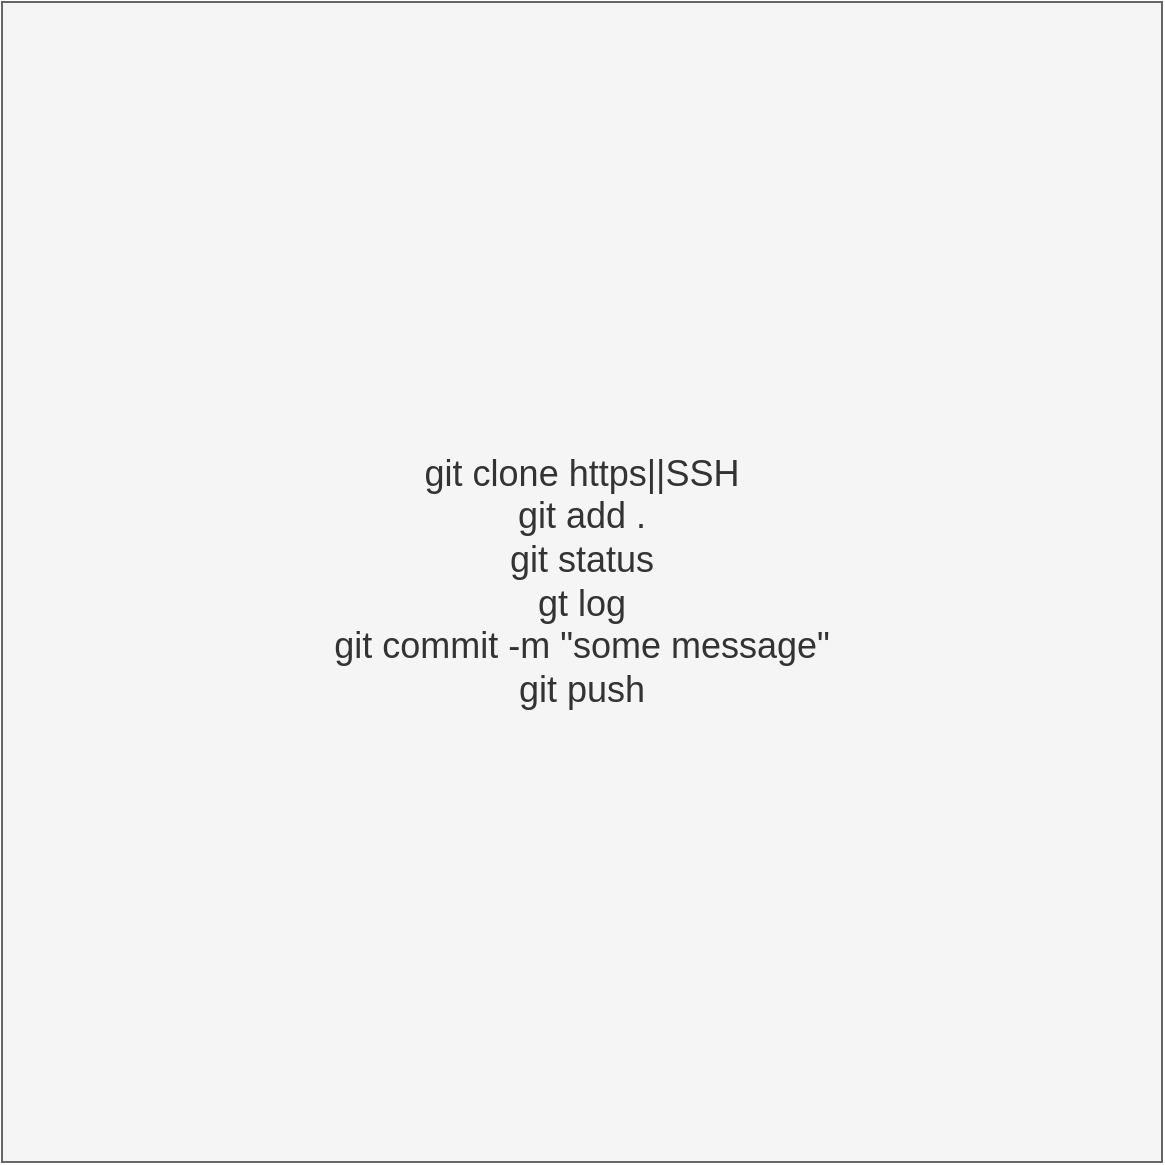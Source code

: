 <mxfile version="15.4.0" type="device" pages="3"><diagram id="cmzoCNwlkg0xdeo4kdxF" name="Page-1"><mxGraphModel dx="1106" dy="807" grid="1" gridSize="10" guides="1" tooltips="1" connect="1" arrows="1" fold="1" page="1" pageScale="1" pageWidth="827" pageHeight="1169" math="0" shadow="0"><root><mxCell id="0"/><mxCell id="1" parent="0"/><mxCell id="yM6l9yChsrKqvKjBxzxt-1" value="&lt;font style=&quot;font-size: 18px&quot;&gt;git clone https||SSH&lt;br&gt;git add .&lt;br&gt;git status&lt;br&gt;gt log&lt;br&gt;git commit -m &quot;some message&quot;&lt;br&gt;git push&lt;br&gt;&lt;/font&gt;" style="whiteSpace=wrap;html=1;aspect=fixed;fillColor=#f5f5f5;strokeColor=#666666;fontColor=#333333;" vertex="1" parent="1"><mxGeometry x="190" y="50" width="580" height="580" as="geometry"/></mxCell></root></mxGraphModel></diagram><diagram id="7DebRGQOLHaSsFaxLMS3" name="Page-2"><mxGraphModel dx="1106" dy="807" grid="1" gridSize="10" guides="1" tooltips="1" connect="1" arrows="1" fold="1" page="1" pageScale="1" pageWidth="827" pageHeight="1169" math="0" shadow="0"><root><mxCell id="WMGK1gAAIAVNHSo33uf0-0"/><mxCell id="WMGK1gAAIAVNHSo33uf0-1" parent="WMGK1gAAIAVNHSo33uf0-0"/><mxCell id="WMGK1gAAIAVNHSo33uf0-2" value="Generate SSH keys&lt;br&gt;&lt;pre style=&quot;margin-top: 0px ; padding: 12px ; border: 0px ; font-stretch: inherit ; line-height: 1.308 ; font-size: 13px ; vertical-align: baseline ; box-sizing: inherit ; width: auto ; max-height: 600px ; overflow: auto ; border-radius: 5px ; overflow-wrap: normal ; text-align: left&quot;&gt;&lt;code style=&quot;margin: 0px ; padding: 0px ; border: 0px ; font-style: inherit ; font-variant: inherit ; font-weight: inherit ; font-stretch: inherit ; line-height: inherit ; vertical-align: baseline ; box-sizing: inherit ; background-color: transparent ; border-radius: 0px&quot;&gt;ssh-keygen -t rsa -C &quot;your@email.com&quot;&lt;/code&gt;&lt;/pre&gt;" style="rounded=1;whiteSpace=wrap;html=1;fillColor=#fff2cc;strokeColor=#d6b656;" vertex="1" parent="WMGK1gAAIAVNHSo33uf0-1"><mxGeometry x="50" y="50" width="450" height="80" as="geometry"/></mxCell><mxCell id="WMGK1gAAIAVNHSo33uf0-3" value="add pub key to your github account" style="rounded=1;whiteSpace=wrap;html=1;fillColor=#fff2cc;strokeColor=#d6b656;" vertex="1" parent="WMGK1gAAIAVNHSo33uf0-1"><mxGeometry x="50" y="180" width="450" height="60" as="geometry"/></mxCell><mxCell id="WMGK1gAAIAVNHSo33uf0-4" value="then clone using ssh url" style="rounded=1;whiteSpace=wrap;html=1;fillColor=#fff2cc;strokeColor=#d6b656;" vertex="1" parent="WMGK1gAAIAVNHSo33uf0-1"><mxGeometry x="50" y="300" width="450" height="60" as="geometry"/></mxCell></root></mxGraphModel></diagram><diagram id="gkGWS_ztf4Hwis9Ga-x3" name="Page-3"><mxGraphModel dx="1106" dy="807" grid="1" gridSize="10" guides="1" tooltips="1" connect="1" arrows="1" fold="1" page="1" pageScale="1" pageWidth="827" pageHeight="1169" math="0" shadow="0"><root><mxCell id="yBRqZWUMxTRxtPGP_MSO-0"/><mxCell id="yBRqZWUMxTRxtPGP_MSO-1" parent="yBRqZWUMxTRxtPGP_MSO-0"/><mxCell id="yBRqZWUMxTRxtPGP_MSO-2" value="VS code IDE" style="whiteSpace=wrap;html=1;fillColor=#e1d5e7;strokeColor=#9673a6;" vertex="1" parent="yBRqZWUMxTRxtPGP_MSO-1"><mxGeometry x="350" y="120" width="120" height="60" as="geometry"/></mxCell><mxCell id="yBRqZWUMxTRxtPGP_MSO-3" value="Github desktop" style="whiteSpace=wrap;html=1;fillColor=#e1d5e7;strokeColor=#9673a6;" vertex="1" parent="yBRqZWUMxTRxtPGP_MSO-1"><mxGeometry x="350" y="210" width="120" height="60" as="geometry"/></mxCell><mxCell id="yBRqZWUMxTRxtPGP_MSO-4" value="&lt;font style=&quot;font-size: 24px&quot;&gt;&lt;b&gt;IDE for working with GIT&lt;/b&gt;&lt;/font&gt;" style="text;html=1;align=center;verticalAlign=middle;resizable=0;points=[];autosize=1;strokeColor=none;fillColor=none;" vertex="1" parent="yBRqZWUMxTRxtPGP_MSO-1"><mxGeometry x="240" y="70" width="290" height="20" as="geometry"/></mxCell></root></mxGraphModel></diagram></mxfile>